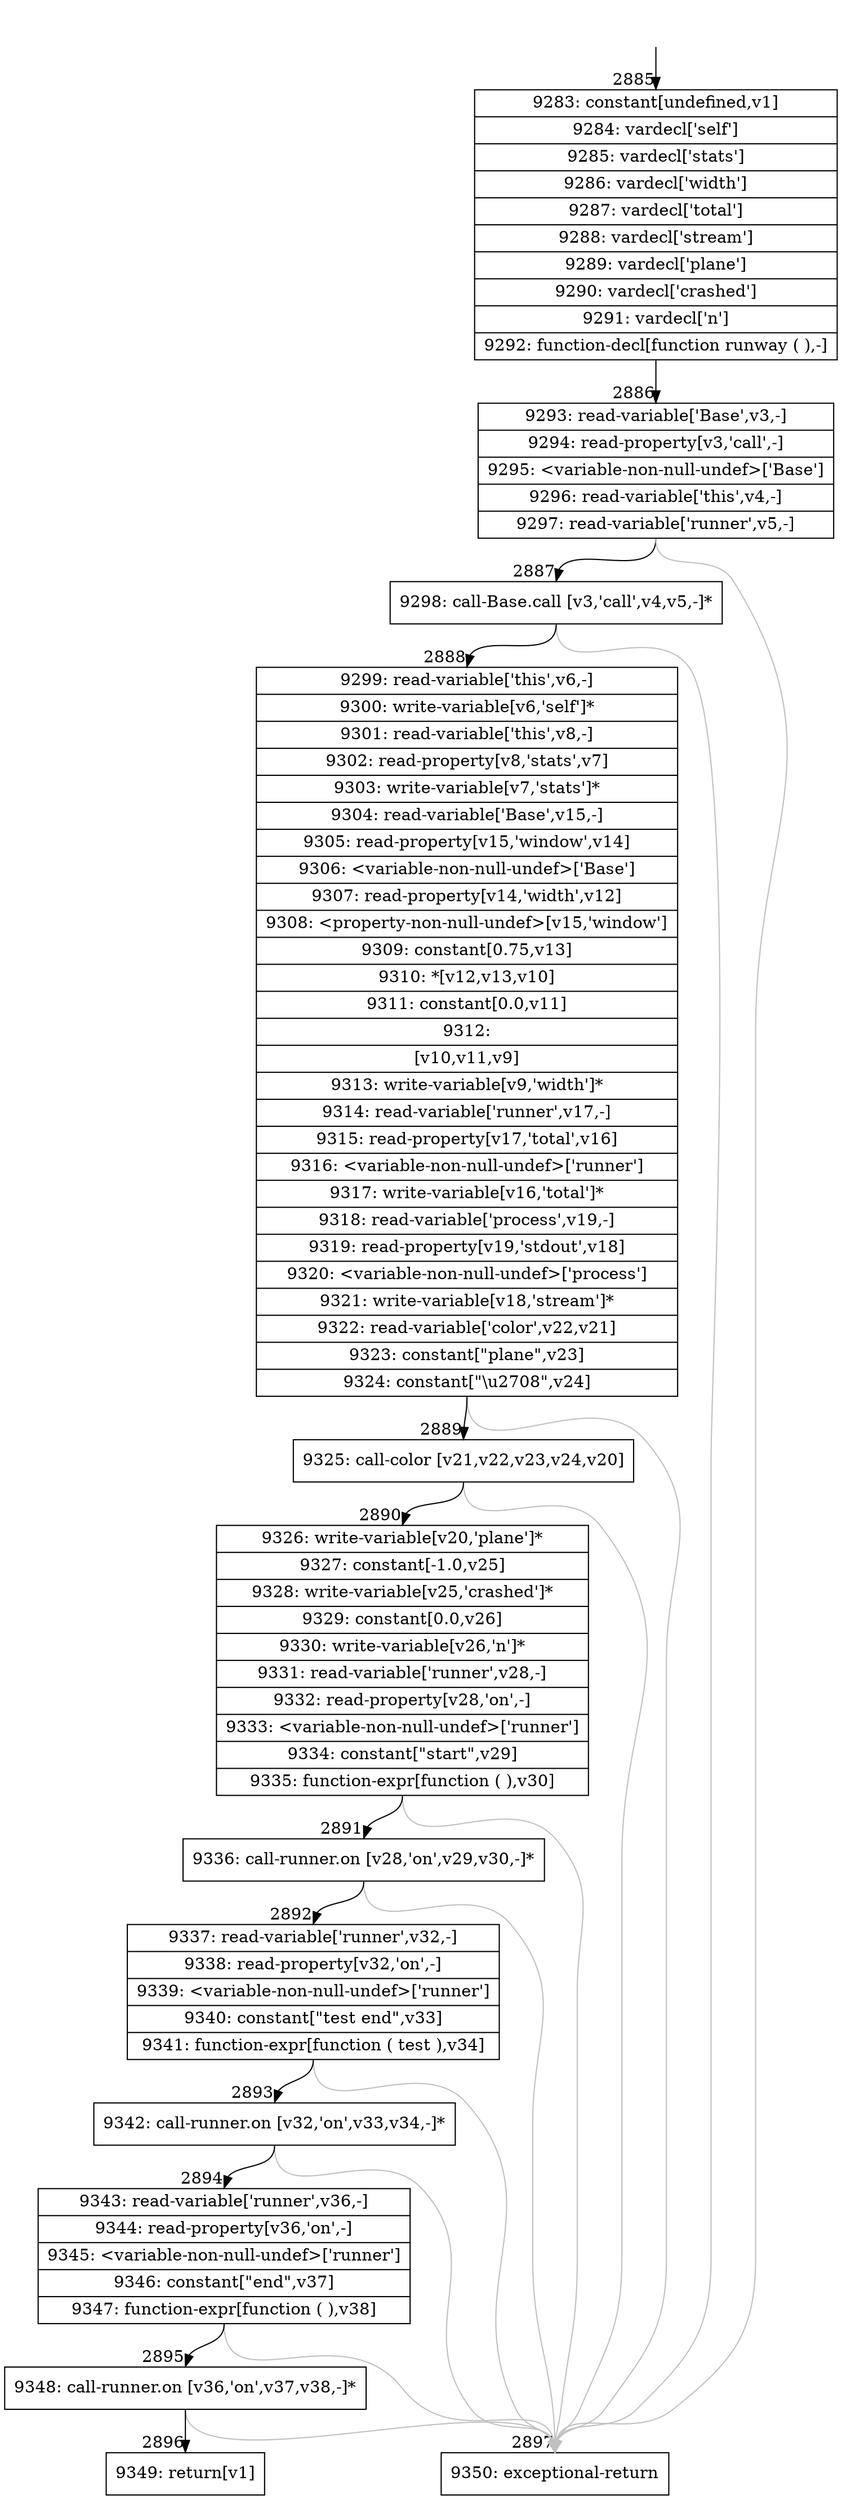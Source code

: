 digraph {
rankdir="TD"
BB_entry249[shape=none,label=""];
BB_entry249 -> BB2885 [tailport=s, headport=n, headlabel="    2885"]
BB2885 [shape=record label="{9283: constant[undefined,v1]|9284: vardecl['self']|9285: vardecl['stats']|9286: vardecl['width']|9287: vardecl['total']|9288: vardecl['stream']|9289: vardecl['plane']|9290: vardecl['crashed']|9291: vardecl['n']|9292: function-decl[function runway ( ),-]}" ] 
BB2885 -> BB2886 [tailport=s, headport=n, headlabel="      2886"]
BB2886 [shape=record label="{9293: read-variable['Base',v3,-]|9294: read-property[v3,'call',-]|9295: \<variable-non-null-undef\>['Base']|9296: read-variable['this',v4,-]|9297: read-variable['runner',v5,-]}" ] 
BB2886 -> BB2887 [tailport=s, headport=n, headlabel="      2887"]
BB2886 -> BB2897 [tailport=s, headport=n, color=gray, headlabel="      2897"]
BB2887 [shape=record label="{9298: call-Base.call [v3,'call',v4,v5,-]*}" ] 
BB2887 -> BB2888 [tailport=s, headport=n, headlabel="      2888"]
BB2887 -> BB2897 [tailport=s, headport=n, color=gray]
BB2888 [shape=record label="{9299: read-variable['this',v6,-]|9300: write-variable[v6,'self']*|9301: read-variable['this',v8,-]|9302: read-property[v8,'stats',v7]|9303: write-variable[v7,'stats']*|9304: read-variable['Base',v15,-]|9305: read-property[v15,'window',v14]|9306: \<variable-non-null-undef\>['Base']|9307: read-property[v14,'width',v12]|9308: \<property-non-null-undef\>[v15,'window']|9309: constant[0.75,v13]|9310: *[v12,v13,v10]|9311: constant[0.0,v11]|9312: |[v10,v11,v9]|9313: write-variable[v9,'width']*|9314: read-variable['runner',v17,-]|9315: read-property[v17,'total',v16]|9316: \<variable-non-null-undef\>['runner']|9317: write-variable[v16,'total']*|9318: read-variable['process',v19,-]|9319: read-property[v19,'stdout',v18]|9320: \<variable-non-null-undef\>['process']|9321: write-variable[v18,'stream']*|9322: read-variable['color',v22,v21]|9323: constant[\"plane\",v23]|9324: constant[\"\\u2708\",v24]}" ] 
BB2888 -> BB2889 [tailport=s, headport=n, headlabel="      2889"]
BB2888 -> BB2897 [tailport=s, headport=n, color=gray]
BB2889 [shape=record label="{9325: call-color [v21,v22,v23,v24,v20]}" ] 
BB2889 -> BB2890 [tailport=s, headport=n, headlabel="      2890"]
BB2889 -> BB2897 [tailport=s, headport=n, color=gray]
BB2890 [shape=record label="{9326: write-variable[v20,'plane']*|9327: constant[-1.0,v25]|9328: write-variable[v25,'crashed']*|9329: constant[0.0,v26]|9330: write-variable[v26,'n']*|9331: read-variable['runner',v28,-]|9332: read-property[v28,'on',-]|9333: \<variable-non-null-undef\>['runner']|9334: constant[\"start\",v29]|9335: function-expr[function ( ),v30]}" ] 
BB2890 -> BB2891 [tailport=s, headport=n, headlabel="      2891"]
BB2890 -> BB2897 [tailport=s, headport=n, color=gray]
BB2891 [shape=record label="{9336: call-runner.on [v28,'on',v29,v30,-]*}" ] 
BB2891 -> BB2892 [tailport=s, headport=n, headlabel="      2892"]
BB2891 -> BB2897 [tailport=s, headport=n, color=gray]
BB2892 [shape=record label="{9337: read-variable['runner',v32,-]|9338: read-property[v32,'on',-]|9339: \<variable-non-null-undef\>['runner']|9340: constant[\"test end\",v33]|9341: function-expr[function ( test ),v34]}" ] 
BB2892 -> BB2893 [tailport=s, headport=n, headlabel="      2893"]
BB2892 -> BB2897 [tailport=s, headport=n, color=gray]
BB2893 [shape=record label="{9342: call-runner.on [v32,'on',v33,v34,-]*}" ] 
BB2893 -> BB2894 [tailport=s, headport=n, headlabel="      2894"]
BB2893 -> BB2897 [tailport=s, headport=n, color=gray]
BB2894 [shape=record label="{9343: read-variable['runner',v36,-]|9344: read-property[v36,'on',-]|9345: \<variable-non-null-undef\>['runner']|9346: constant[\"end\",v37]|9347: function-expr[function ( ),v38]}" ] 
BB2894 -> BB2895 [tailport=s, headport=n, headlabel="      2895"]
BB2894 -> BB2897 [tailport=s, headport=n, color=gray]
BB2895 [shape=record label="{9348: call-runner.on [v36,'on',v37,v38,-]*}" ] 
BB2895 -> BB2896 [tailport=s, headport=n, headlabel="      2896"]
BB2895 -> BB2897 [tailport=s, headport=n, color=gray]
BB2896 [shape=record label="{9349: return[v1]}" ] 
BB2897 [shape=record label="{9350: exceptional-return}" ] 
//#$~ 3365
}
